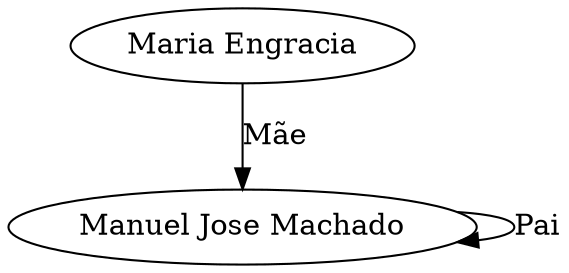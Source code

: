 digraph G {
	"Manuel Jose Machado" -> "Manuel Jose Machado" [label=Pai]
	"Maria Engracia" -> "Manuel Jose Machado" [label="Mãe"]
}
